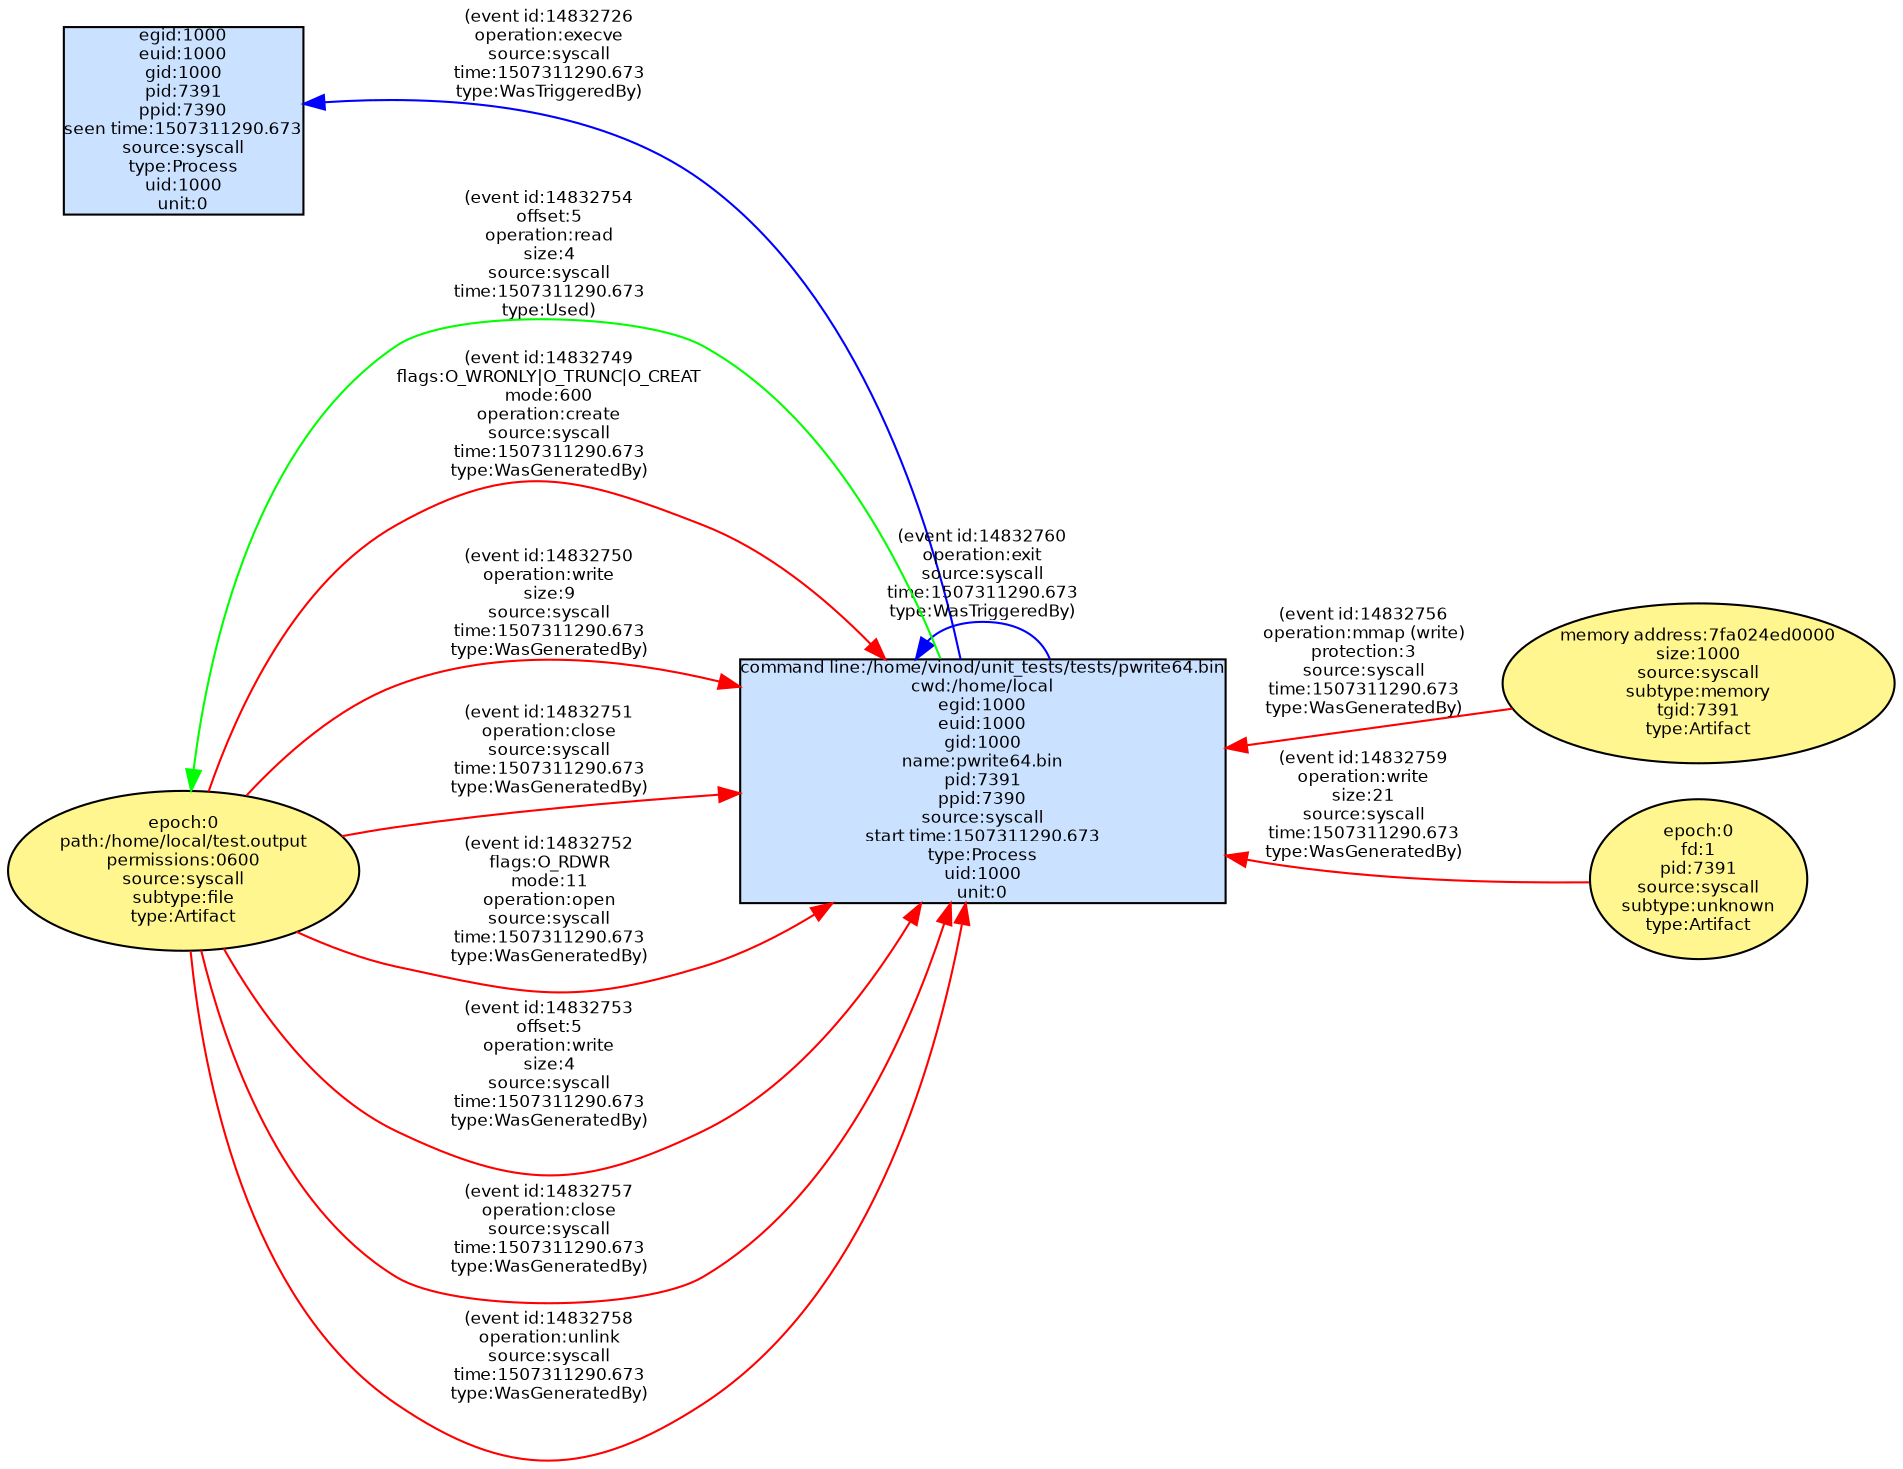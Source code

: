 digraph spade2dot {
graph [rankdir = "RL"];
node [fontname="Helvetica" fontsize="8" style="filled" margin="0.0,0.0"];
edge [fontname="Helvetica" fontsize="8"];
"d9913d76677e7e00417d89aac397ceb2" [label="egid:1000\neuid:1000\ngid:1000\npid:7391\nppid:7390\nseen time:1507311290.673\nsource:syscall\ntype:Process\nuid:1000\nunit:0" shape="box" fillcolor="lightsteelblue1"];
"34bc9f60d84deb4d07974a1951f39ee6" [label="command line:/home/vinod/unit_tests/tests/pwrite64.bin\ncwd:/home/local\negid:1000\neuid:1000\ngid:1000\nname:pwrite64.bin\npid:7391\nppid:7390\nsource:syscall\nstart time:1507311290.673\ntype:Process\nuid:1000\nunit:0" shape="box" fillcolor="lightsteelblue1"];
"34bc9f60d84deb4d07974a1951f39ee6" -> "d9913d76677e7e00417d89aac397ceb2" [label="(event id:14832726\noperation:execve\nsource:syscall\ntime:1507311290.673\ntype:WasTriggeredBy)" color="blue" style="solid"];
"9458b8b788ce499efa9fefec738a1768" [label="epoch:0\npath:/home/local/test.output\npermissions:0600\nsource:syscall\nsubtype:file\ntype:Artifact" shape="ellipse" fillcolor="khaki1"];
"9458b8b788ce499efa9fefec738a1768" -> "34bc9f60d84deb4d07974a1951f39ee6" [label="(event id:14832749\nflags:O_WRONLY|O_TRUNC|O_CREAT\nmode:600\noperation:create\nsource:syscall\ntime:1507311290.673\ntype:WasGeneratedBy)" color="red" style="solid"];
"9458b8b788ce499efa9fefec738a1768" -> "34bc9f60d84deb4d07974a1951f39ee6" [label="(event id:14832750\noperation:write\nsize:9\nsource:syscall\ntime:1507311290.673\ntype:WasGeneratedBy)" color="red" style="solid"];
"9458b8b788ce499efa9fefec738a1768" -> "34bc9f60d84deb4d07974a1951f39ee6" [label="(event id:14832751\noperation:close\nsource:syscall\ntime:1507311290.673\ntype:WasGeneratedBy)" color="red" style="solid"];
"9458b8b788ce499efa9fefec738a1768" -> "34bc9f60d84deb4d07974a1951f39ee6" [label="(event id:14832752\nflags:O_RDWR\nmode:11\noperation:open\nsource:syscall\ntime:1507311290.673\ntype:WasGeneratedBy)" color="red" style="solid"];
"9458b8b788ce499efa9fefec738a1768" -> "34bc9f60d84deb4d07974a1951f39ee6" [label="(event id:14832753\noffset:5\noperation:write\nsize:4\nsource:syscall\ntime:1507311290.673\ntype:WasGeneratedBy)" color="red" style="solid"];
"34bc9f60d84deb4d07974a1951f39ee6" -> "9458b8b788ce499efa9fefec738a1768" [label="(event id:14832754\noffset:5\noperation:read\nsize:4\nsource:syscall\ntime:1507311290.673\ntype:Used)" color="green" style="solid"];
"f85b8e8cf046c3c691b887d6ae09dc9b" [label="memory address:7fa024ed0000\nsize:1000\nsource:syscall\nsubtype:memory\ntgid:7391\ntype:Artifact" shape="ellipse" fillcolor="khaki1"];
"f85b8e8cf046c3c691b887d6ae09dc9b" -> "34bc9f60d84deb4d07974a1951f39ee6" [label="(event id:14832756\noperation:mmap (write)\nprotection:3\nsource:syscall\ntime:1507311290.673\ntype:WasGeneratedBy)" color="red" style="solid"];
"9458b8b788ce499efa9fefec738a1768" -> "34bc9f60d84deb4d07974a1951f39ee6" [label="(event id:14832757\noperation:close\nsource:syscall\ntime:1507311290.673\ntype:WasGeneratedBy)" color="red" style="solid"];
"9458b8b788ce499efa9fefec738a1768" -> "34bc9f60d84deb4d07974a1951f39ee6" [label="(event id:14832758\noperation:unlink\nsource:syscall\ntime:1507311290.673\ntype:WasGeneratedBy)" color="red" style="solid"];
"aa8d343fe0435b07c50f77c91fd52fe5" [label="epoch:0\nfd:1\npid:7391\nsource:syscall\nsubtype:unknown\ntype:Artifact" shape="ellipse" fillcolor="khaki1"];
"aa8d343fe0435b07c50f77c91fd52fe5" -> "34bc9f60d84deb4d07974a1951f39ee6" [label="(event id:14832759\noperation:write\nsize:21\nsource:syscall\ntime:1507311290.673\ntype:WasGeneratedBy)" color="red" style="solid"];
"34bc9f60d84deb4d07974a1951f39ee6" -> "34bc9f60d84deb4d07974a1951f39ee6" [label="(event id:14832760\noperation:exit\nsource:syscall\ntime:1507311290.673\ntype:WasTriggeredBy)" color="blue" style="solid"];
}
